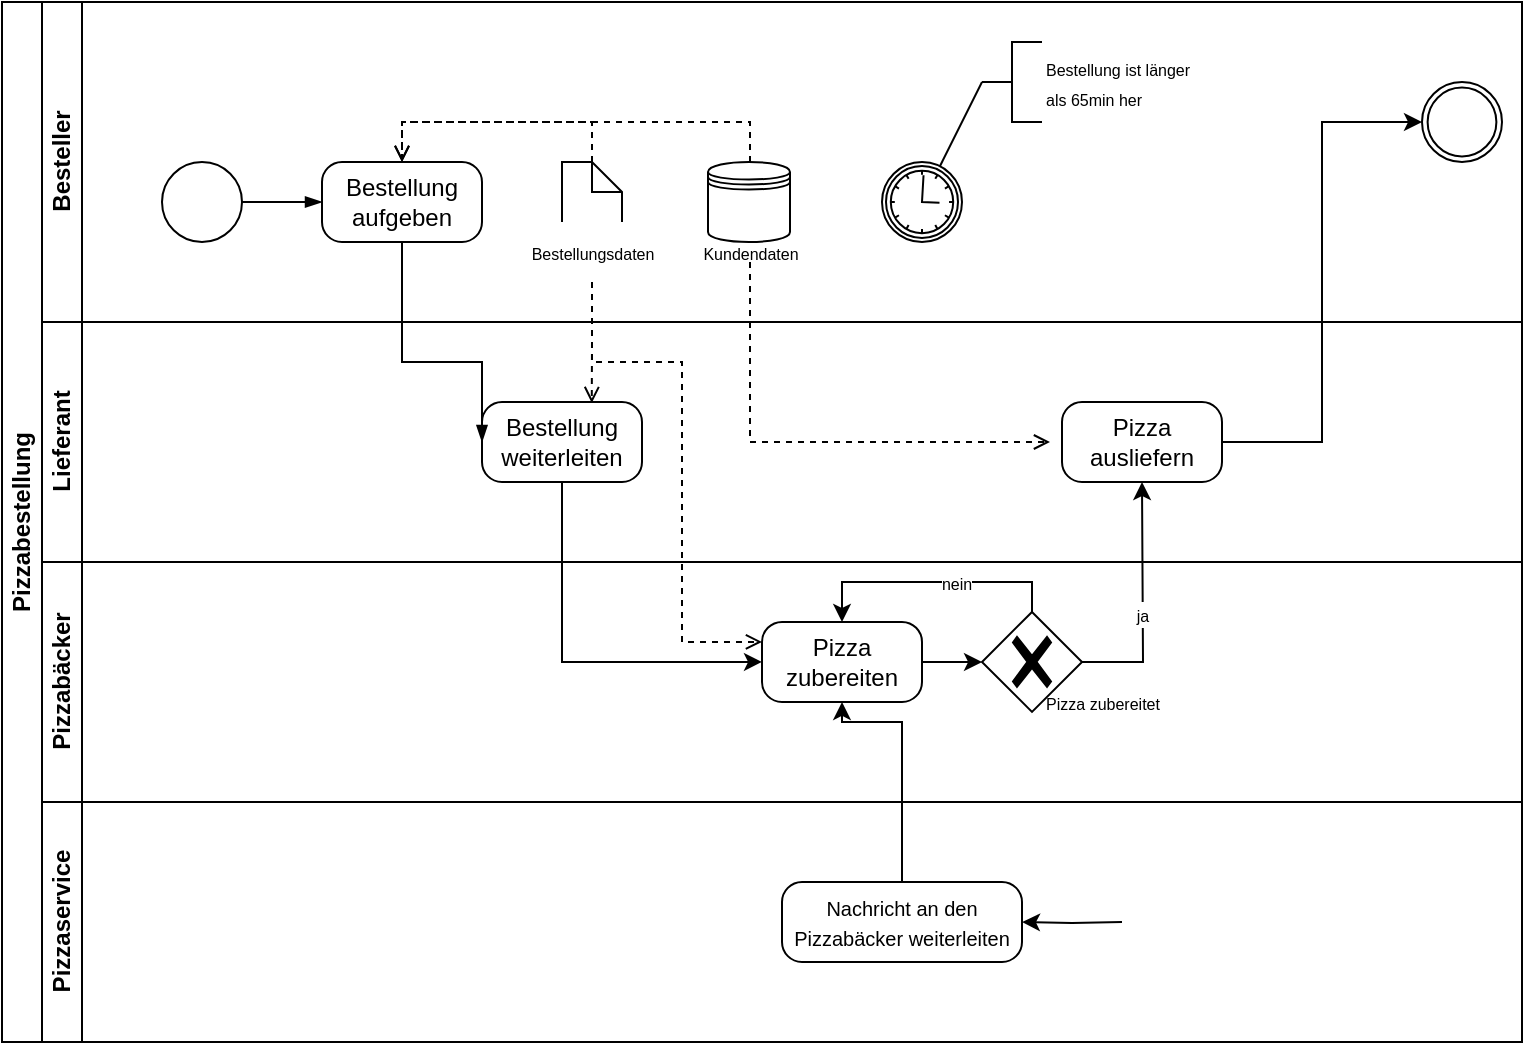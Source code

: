 <mxfile version="23.1.5" type="github">
  <diagram name="Seite-1" id="WTBAxA2iXZAQIMYn6fSl">
    <mxGraphModel dx="614" dy="332" grid="1" gridSize="10" guides="1" tooltips="1" connect="1" arrows="1" fold="1" page="1" pageScale="1" pageWidth="827" pageHeight="1169" math="0" shadow="0">
      <root>
        <mxCell id="0" />
        <mxCell id="1" parent="0" />
        <mxCell id="xDKVVy-xrMNrOV89pV4P-1" value="Pizzabestellung" style="swimlane;html=1;childLayout=stackLayout;resizeParent=1;resizeParentMax=0;horizontal=0;startSize=20;horizontalStack=0;whiteSpace=wrap;" parent="1" vertex="1">
          <mxGeometry x="40" y="40" width="760" height="520" as="geometry" />
        </mxCell>
        <mxCell id="xDKVVy-xrMNrOV89pV4P-2" value="Besteller" style="swimlane;html=1;startSize=20;horizontal=0;" parent="xDKVVy-xrMNrOV89pV4P-1" vertex="1">
          <mxGeometry x="20" width="740" height="160" as="geometry" />
        </mxCell>
        <mxCell id="xDKVVy-xrMNrOV89pV4P-6" value="" style="points=[[0.145,0.145,0],[0.5,0,0],[0.855,0.145,0],[1,0.5,0],[0.855,0.855,0],[0.5,1,0],[0.145,0.855,0],[0,0.5,0]];shape=mxgraph.bpmn.event;html=1;verticalLabelPosition=bottom;labelBackgroundColor=#ffffff;verticalAlign=top;align=center;perimeter=ellipsePerimeter;outlineConnect=0;aspect=fixed;outline=standard;symbol=general;" parent="xDKVVy-xrMNrOV89pV4P-2" vertex="1">
          <mxGeometry x="60" y="80" width="40" height="40" as="geometry" />
        </mxCell>
        <mxCell id="xDKVVy-xrMNrOV89pV4P-7" value="Bestellung aufgeben" style="points=[[0.25,0,0],[0.5,0,0],[0.75,0,0],[1,0.25,0],[1,0.5,0],[1,0.75,0],[0.75,1,0],[0.5,1,0],[0.25,1,0],[0,0.75,0],[0,0.5,0],[0,0.25,0]];shape=mxgraph.bpmn.task;whiteSpace=wrap;rectStyle=rounded;size=10;html=1;container=1;expand=0;collapsible=0;taskMarker=abstract;" parent="xDKVVy-xrMNrOV89pV4P-2" vertex="1">
          <mxGeometry x="140" y="80" width="80" height="40" as="geometry" />
        </mxCell>
        <mxCell id="xDKVVy-xrMNrOV89pV4P-8" value="" style="shape=mxgraph.bpmn.data;labelPosition=center;verticalLabelPosition=bottom;align=center;verticalAlign=top;size=15;html=1;" parent="xDKVVy-xrMNrOV89pV4P-2" vertex="1">
          <mxGeometry x="260" y="80" width="30" height="40" as="geometry" />
        </mxCell>
        <mxCell id="xDKVVy-xrMNrOV89pV4P-9" style="edgeStyle=orthogonalEdgeStyle;rounded=0;orthogonalLoop=1;jettySize=auto;html=1;entryX=0.5;entryY=0;entryDx=0;entryDy=0;entryPerimeter=0;exitX=0;exitY=0;exitDx=15;exitDy=0;exitPerimeter=0;dashed=1;endArrow=open;endFill=0;" parent="xDKVVy-xrMNrOV89pV4P-2" source="xDKVVy-xrMNrOV89pV4P-8" target="xDKVVy-xrMNrOV89pV4P-7" edge="1">
          <mxGeometry relative="1" as="geometry" />
        </mxCell>
        <mxCell id="xDKVVy-xrMNrOV89pV4P-10" style="edgeStyle=orthogonalEdgeStyle;rounded=0;orthogonalLoop=1;jettySize=auto;html=1;entryX=0;entryY=0.5;entryDx=0;entryDy=0;entryPerimeter=0;endArrow=blockThin;endFill=1;" parent="xDKVVy-xrMNrOV89pV4P-2" source="xDKVVy-xrMNrOV89pV4P-6" target="xDKVVy-xrMNrOV89pV4P-7" edge="1">
          <mxGeometry relative="1" as="geometry" />
        </mxCell>
        <mxCell id="xDKVVy-xrMNrOV89pV4P-11" value="&lt;font style=&quot;font-size: 8px;&quot;&gt;Bestellungsdaten&lt;/font&gt;" style="text;html=1;align=center;verticalAlign=middle;resizable=0;points=[];autosize=1;strokeColor=none;fillColor=default;" parent="xDKVVy-xrMNrOV89pV4P-2" vertex="1">
          <mxGeometry x="235" y="110" width="80" height="30" as="geometry" />
        </mxCell>
        <mxCell id="xDKVVy-xrMNrOV89pV4P-16" style="edgeStyle=orthogonalEdgeStyle;rounded=0;orthogonalLoop=1;jettySize=auto;html=1;dashed=1;endArrow=open;endFill=0;" parent="xDKVVy-xrMNrOV89pV4P-2" edge="1">
          <mxGeometry relative="1" as="geometry">
            <mxPoint x="180" y="80" as="targetPoint" />
            <Array as="points">
              <mxPoint x="354" y="60" />
              <mxPoint x="180" y="60" />
            </Array>
            <mxPoint x="354" y="80" as="sourcePoint" />
          </mxGeometry>
        </mxCell>
        <mxCell id="xDKVVy-xrMNrOV89pV4P-17" value="&lt;font style=&quot;font-size: 8px;&quot;&gt;Kundendaten&lt;/font&gt;" style="text;html=1;align=center;verticalAlign=middle;resizable=0;points=[];autosize=1;strokeColor=none;fillColor=none;" parent="xDKVVy-xrMNrOV89pV4P-2" vertex="1">
          <mxGeometry x="319" y="110" width="70" height="30" as="geometry" />
        </mxCell>
        <mxCell id="xDKVVy-xrMNrOV89pV4P-27" value="" style="points=[[0.145,0.145,0],[0.5,0,0],[0.855,0.145,0],[1,0.5,0],[0.855,0.855,0],[0.5,1,0],[0.145,0.855,0],[0,0.5,0]];shape=mxgraph.bpmn.event;html=1;verticalLabelPosition=bottom;labelBackgroundColor=#ffffff;verticalAlign=top;align=center;perimeter=ellipsePerimeter;outlineConnect=0;aspect=fixed;outline=throwing;symbol=general;" parent="xDKVVy-xrMNrOV89pV4P-2" vertex="1">
          <mxGeometry x="690" y="40" width="40" height="40" as="geometry" />
        </mxCell>
        <mxCell id="_8DgfLOjujSDmBpqf3x0-5" value="" style="shape=datastore;html=1;labelPosition=center;verticalLabelPosition=bottom;align=center;verticalAlign=top;" vertex="1" parent="xDKVVy-xrMNrOV89pV4P-2">
          <mxGeometry x="333" y="80" width="41" height="40" as="geometry" />
        </mxCell>
        <mxCell id="_8DgfLOjujSDmBpqf3x0-6" style="edgeStyle=orthogonalEdgeStyle;rounded=0;orthogonalLoop=1;jettySize=auto;html=1;entryX=0;entryY=0.5;entryDx=0;entryDy=0;entryPerimeter=0;endArrow=open;endFill=0;dashed=1;" edge="1" parent="xDKVVy-xrMNrOV89pV4P-2">
          <mxGeometry relative="1" as="geometry">
            <mxPoint x="354" y="130" as="sourcePoint" />
            <mxPoint x="504" y="220" as="targetPoint" />
            <Array as="points">
              <mxPoint x="354" y="220" />
            </Array>
          </mxGeometry>
        </mxCell>
        <mxCell id="_8DgfLOjujSDmBpqf3x0-7" value="" style="points=[[0.145,0.145,0],[0.5,0,0],[0.855,0.145,0],[1,0.5,0],[0.855,0.855,0],[0.5,1,0],[0.145,0.855,0],[0,0.5,0]];shape=mxgraph.bpmn.event;html=1;verticalLabelPosition=bottom;labelBackgroundColor=#ffffff;verticalAlign=top;align=center;perimeter=ellipsePerimeter;outlineConnect=0;aspect=fixed;outline=boundInt;symbol=timer;" vertex="1" parent="xDKVVy-xrMNrOV89pV4P-2">
          <mxGeometry x="420" y="80" width="40" height="40" as="geometry" />
        </mxCell>
        <mxCell id="_8DgfLOjujSDmBpqf3x0-9" value="&lt;font style=&quot;font-size: 8px;&quot;&gt;Bestellung ist länger&lt;br&gt;als 65min her&lt;/font&gt;" style="html=1;shape=mxgraph.flowchart.annotation_2;align=left;labelPosition=right;" vertex="1" parent="xDKVVy-xrMNrOV89pV4P-2">
          <mxGeometry x="470" y="20" width="30" height="40" as="geometry" />
        </mxCell>
        <mxCell id="_8DgfLOjujSDmBpqf3x0-11" style="rounded=0;orthogonalLoop=1;jettySize=auto;html=1;entryX=0;entryY=0.5;entryDx=0;entryDy=0;entryPerimeter=0;endArrow=none;endFill=0;" edge="1" parent="xDKVVy-xrMNrOV89pV4P-2" source="_8DgfLOjujSDmBpqf3x0-7" target="_8DgfLOjujSDmBpqf3x0-9">
          <mxGeometry relative="1" as="geometry" />
        </mxCell>
        <mxCell id="xDKVVy-xrMNrOV89pV4P-3" value="Lieferant" style="swimlane;html=1;startSize=20;horizontal=0;" parent="xDKVVy-xrMNrOV89pV4P-1" vertex="1">
          <mxGeometry x="20" y="160" width="740" height="120" as="geometry" />
        </mxCell>
        <mxCell id="_8DgfLOjujSDmBpqf3x0-3" style="edgeStyle=orthogonalEdgeStyle;rounded=0;orthogonalLoop=1;jettySize=auto;html=1;exitX=0.75;exitY=1;exitDx=0;exitDy=0;exitPerimeter=0;" edge="1" parent="xDKVVy-xrMNrOV89pV4P-3" source="xDKVVy-xrMNrOV89pV4P-12">
          <mxGeometry relative="1" as="geometry">
            <mxPoint x="280" y="80.2" as="targetPoint" />
          </mxGeometry>
        </mxCell>
        <mxCell id="xDKVVy-xrMNrOV89pV4P-12" value="Bestellung weiterleiten" style="points=[[0.25,0,0],[0.5,0,0],[0.75,0,0],[1,0.25,0],[1,0.5,0],[1,0.75,0],[0.75,1,0],[0.5,1,0],[0.25,1,0],[0,0.75,0],[0,0.5,0],[0,0.25,0]];shape=mxgraph.bpmn.task;whiteSpace=wrap;rectStyle=rounded;size=10;html=1;container=1;expand=0;collapsible=0;taskMarker=abstract;" parent="xDKVVy-xrMNrOV89pV4P-3" vertex="1">
          <mxGeometry x="220" y="40" width="80" height="40" as="geometry" />
        </mxCell>
        <mxCell id="xDKVVy-xrMNrOV89pV4P-25" value="Pizza ausliefern" style="points=[[0.25,0,0],[0.5,0,0],[0.75,0,0],[1,0.25,0],[1,0.5,0],[1,0.75,0],[0.75,1,0],[0.5,1,0],[0.25,1,0],[0,0.75,0],[0,0.5,0],[0,0.25,0]];shape=mxgraph.bpmn.task;whiteSpace=wrap;rectStyle=rounded;size=10;html=1;container=1;expand=0;collapsible=0;taskMarker=abstract;" parent="xDKVVy-xrMNrOV89pV4P-3" vertex="1">
          <mxGeometry x="510" y="40" width="80" height="40" as="geometry" />
        </mxCell>
        <mxCell id="xDKVVy-xrMNrOV89pV4P-4" value="Pizzabäcker" style="swimlane;html=1;startSize=20;horizontal=0;" parent="xDKVVy-xrMNrOV89pV4P-1" vertex="1">
          <mxGeometry x="20" y="280" width="740" height="120" as="geometry" />
        </mxCell>
        <mxCell id="xDKVVy-xrMNrOV89pV4P-44" style="edgeStyle=orthogonalEdgeStyle;rounded=0;orthogonalLoop=1;jettySize=auto;html=1;" parent="xDKVVy-xrMNrOV89pV4P-4" source="xDKVVy-xrMNrOV89pV4P-14" target="xDKVVy-xrMNrOV89pV4P-42" edge="1">
          <mxGeometry relative="1" as="geometry" />
        </mxCell>
        <mxCell id="xDKVVy-xrMNrOV89pV4P-14" value="Pizza zubereiten" style="points=[[0.25,0,0],[0.5,0,0],[0.75,0,0],[1,0.25,0],[1,0.5,0],[1,0.75,0],[0.75,1,0],[0.5,1,0],[0.25,1,0],[0,0.75,0],[0,0.5,0],[0,0.25,0]];shape=mxgraph.bpmn.task;whiteSpace=wrap;rectStyle=rounded;size=10;html=1;container=1;expand=0;collapsible=0;taskMarker=abstract;" parent="xDKVVy-xrMNrOV89pV4P-4" vertex="1">
          <mxGeometry x="360" y="29.98" width="80" height="40" as="geometry" />
        </mxCell>
        <mxCell id="xDKVVy-xrMNrOV89pV4P-61" style="edgeStyle=orthogonalEdgeStyle;rounded=0;orthogonalLoop=1;jettySize=auto;html=1;" parent="xDKVVy-xrMNrOV89pV4P-4" source="xDKVVy-xrMNrOV89pV4P-42" edge="1">
          <mxGeometry relative="1" as="geometry">
            <mxPoint x="550" y="-40" as="targetPoint" />
          </mxGeometry>
        </mxCell>
        <mxCell id="xDKVVy-xrMNrOV89pV4P-62" value="&lt;font style=&quot;font-size: 8px;&quot;&gt;ja&lt;/font&gt;" style="edgeLabel;html=1;align=center;verticalAlign=middle;resizable=0;points=[];" parent="xDKVVy-xrMNrOV89pV4P-61" vertex="1" connectable="0">
          <mxGeometry x="-0.096" y="1" relative="1" as="geometry">
            <mxPoint as="offset" />
          </mxGeometry>
        </mxCell>
        <mxCell id="xDKVVy-xrMNrOV89pV4P-42" value="" style="points=[[0.25,0.25,0],[0.5,0,0],[0.75,0.25,0],[1,0.5,0],[0.75,0.75,0],[0.5,1,0],[0.25,0.75,0],[0,0.5,0]];shape=mxgraph.bpmn.gateway2;html=1;verticalLabelPosition=bottom;labelBackgroundColor=#ffffff;verticalAlign=top;align=center;perimeter=rhombusPerimeter;outlineConnect=0;outline=none;symbol=none;gwType=exclusive;" parent="xDKVVy-xrMNrOV89pV4P-4" vertex="1">
          <mxGeometry x="470" y="24.98" width="50" height="50" as="geometry" />
        </mxCell>
        <mxCell id="xDKVVy-xrMNrOV89pV4P-43" value="&lt;font style=&quot;font-size: 8px;&quot;&gt;Pizza zubereitet&lt;/font&gt;" style="text;html=1;align=center;verticalAlign=middle;resizable=0;points=[];autosize=1;strokeColor=none;fillColor=none;" parent="xDKVVy-xrMNrOV89pV4P-4" vertex="1">
          <mxGeometry x="490" y="54.98" width="80" height="30" as="geometry" />
        </mxCell>
        <mxCell id="xDKVVy-xrMNrOV89pV4P-48" style="edgeStyle=orthogonalEdgeStyle;rounded=0;orthogonalLoop=1;jettySize=auto;html=1;entryX=0.5;entryY=0;entryDx=0;entryDy=0;entryPerimeter=0;" parent="xDKVVy-xrMNrOV89pV4P-4" source="xDKVVy-xrMNrOV89pV4P-42" target="xDKVVy-xrMNrOV89pV4P-14" edge="1">
          <mxGeometry relative="1" as="geometry">
            <Array as="points">
              <mxPoint x="495" y="9.98" />
              <mxPoint x="400" y="9.98" />
            </Array>
          </mxGeometry>
        </mxCell>
        <mxCell id="xDKVVy-xrMNrOV89pV4P-49" value="&lt;font style=&quot;font-size: 8px;&quot;&gt;nein&lt;/font&gt;" style="edgeLabel;html=1;align=center;verticalAlign=middle;resizable=0;points=[];" parent="xDKVVy-xrMNrOV89pV4P-48" vertex="1" connectable="0">
          <mxGeometry x="-0.188" relative="1" as="geometry">
            <mxPoint as="offset" />
          </mxGeometry>
        </mxCell>
        <mxCell id="xDKVVy-xrMNrOV89pV4P-5" value="Pizzaservice" style="swimlane;html=1;startSize=20;horizontal=0;" parent="xDKVVy-xrMNrOV89pV4P-1" vertex="1">
          <mxGeometry x="20" y="400" width="740" height="120" as="geometry">
            <mxRectangle x="20" y="360" width="460" height="120" as="alternateBounds" />
          </mxGeometry>
        </mxCell>
        <mxCell id="xDKVVy-xrMNrOV89pV4P-67" value="&lt;font style=&quot;font-size: 10px;&quot;&gt;Nachricht an den Pizzabäcker weiterleiten&lt;/font&gt;" style="points=[[0.25,0,0],[0.5,0,0],[0.75,0,0],[1,0.25,0],[1,0.5,0],[1,0.75,0],[0.75,1,0],[0.5,1,0],[0.25,1,0],[0,0.75,0],[0,0.5,0],[0,0.25,0]];shape=mxgraph.bpmn.task;whiteSpace=wrap;rectStyle=rounded;size=10;html=1;container=1;expand=0;collapsible=0;taskMarker=abstract;" parent="xDKVVy-xrMNrOV89pV4P-5" vertex="1">
          <mxGeometry x="370" y="40" width="120" height="40" as="geometry" />
        </mxCell>
        <mxCell id="xDKVVy-xrMNrOV89pV4P-68" style="edgeStyle=orthogonalEdgeStyle;rounded=0;orthogonalLoop=1;jettySize=auto;html=1;exitX=0;exitY=0.5;exitDx=0;exitDy=0;entryX=1;entryY=0.5;entryDx=0;entryDy=0;entryPerimeter=0;" parent="xDKVVy-xrMNrOV89pV4P-5" target="xDKVVy-xrMNrOV89pV4P-67" edge="1">
          <mxGeometry relative="1" as="geometry">
            <mxPoint x="540" y="60" as="sourcePoint" />
          </mxGeometry>
        </mxCell>
        <mxCell id="xDKVVy-xrMNrOV89pV4P-13" style="edgeStyle=orthogonalEdgeStyle;rounded=0;orthogonalLoop=1;jettySize=auto;html=1;entryX=0;entryY=0.5;entryDx=0;entryDy=0;entryPerimeter=0;endArrow=blockThin;endFill=1;" parent="xDKVVy-xrMNrOV89pV4P-1" source="xDKVVy-xrMNrOV89pV4P-7" target="xDKVVy-xrMNrOV89pV4P-12" edge="1">
          <mxGeometry relative="1" as="geometry">
            <Array as="points">
              <mxPoint x="200" y="180" />
            </Array>
          </mxGeometry>
        </mxCell>
        <mxCell id="xDKVVy-xrMNrOV89pV4P-28" style="edgeStyle=orthogonalEdgeStyle;rounded=0;orthogonalLoop=1;jettySize=auto;html=1;entryX=0;entryY=0.5;entryDx=0;entryDy=0;entryPerimeter=0;" parent="xDKVVy-xrMNrOV89pV4P-1" source="xDKVVy-xrMNrOV89pV4P-25" target="xDKVVy-xrMNrOV89pV4P-27" edge="1">
          <mxGeometry relative="1" as="geometry" />
        </mxCell>
        <mxCell id="xDKVVy-xrMNrOV89pV4P-60" style="edgeStyle=orthogonalEdgeStyle;rounded=0;orthogonalLoop=1;jettySize=auto;html=1;exitX=0.5;exitY=1;exitDx=0;exitDy=0;exitPerimeter=0;entryX=0;entryY=0.5;entryDx=0;entryDy=0;entryPerimeter=0;" parent="xDKVVy-xrMNrOV89pV4P-1" source="xDKVVy-xrMNrOV89pV4P-12" target="xDKVVy-xrMNrOV89pV4P-14" edge="1">
          <mxGeometry relative="1" as="geometry" />
        </mxCell>
        <mxCell id="xDKVVy-xrMNrOV89pV4P-71" style="edgeStyle=orthogonalEdgeStyle;rounded=0;orthogonalLoop=1;jettySize=auto;html=1;entryX=0.5;entryY=1;entryDx=0;entryDy=0;entryPerimeter=0;" parent="xDKVVy-xrMNrOV89pV4P-1" source="xDKVVy-xrMNrOV89pV4P-67" target="xDKVVy-xrMNrOV89pV4P-14" edge="1">
          <mxGeometry relative="1" as="geometry">
            <Array as="points">
              <mxPoint x="450" y="360" />
              <mxPoint x="420" y="360" />
            </Array>
          </mxGeometry>
        </mxCell>
        <mxCell id="_8DgfLOjujSDmBpqf3x0-2" style="edgeStyle=orthogonalEdgeStyle;rounded=0;orthogonalLoop=1;jettySize=auto;html=1;entryX=0.686;entryY=0.013;entryDx=0;entryDy=0;entryPerimeter=0;endArrow=open;endFill=0;dashed=1;" edge="1" parent="xDKVVy-xrMNrOV89pV4P-1" source="xDKVVy-xrMNrOV89pV4P-11" target="xDKVVy-xrMNrOV89pV4P-12">
          <mxGeometry relative="1" as="geometry" />
        </mxCell>
        <mxCell id="_8DgfLOjujSDmBpqf3x0-4" style="edgeStyle=orthogonalEdgeStyle;rounded=0;orthogonalLoop=1;jettySize=auto;html=1;entryX=0;entryY=0.25;entryDx=0;entryDy=0;entryPerimeter=0;dashed=1;endArrow=open;endFill=0;" edge="1" parent="xDKVVy-xrMNrOV89pV4P-1" source="xDKVVy-xrMNrOV89pV4P-11" target="xDKVVy-xrMNrOV89pV4P-14">
          <mxGeometry relative="1" as="geometry">
            <Array as="points">
              <mxPoint x="295" y="180" />
              <mxPoint x="340" y="180" />
              <mxPoint x="340" y="320" />
            </Array>
          </mxGeometry>
        </mxCell>
      </root>
    </mxGraphModel>
  </diagram>
</mxfile>
